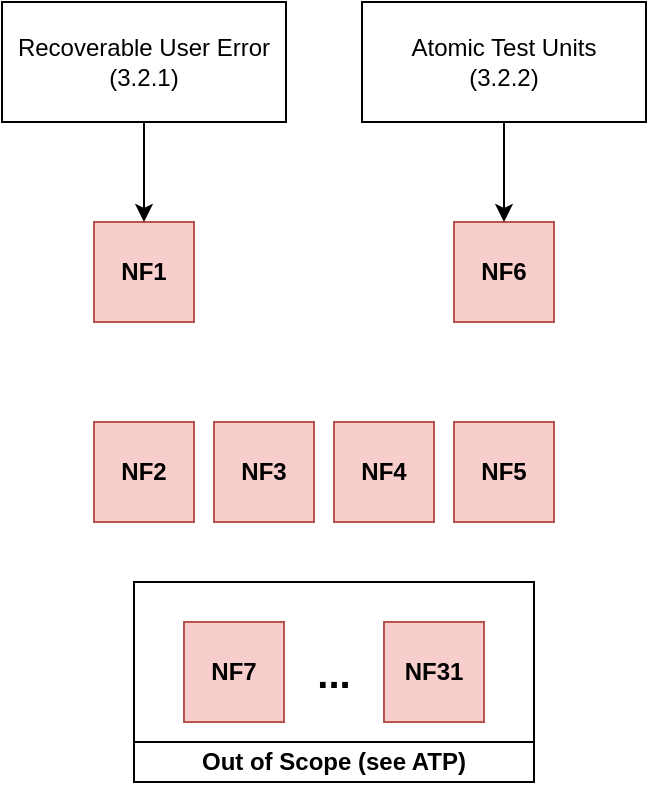 <mxfile version="21.1.5" type="device">
  <diagram id="Voua08AdZDDQkW3HY6Ca" name="Page-1">
    <mxGraphModel dx="2222" dy="822" grid="1" gridSize="10" guides="1" tooltips="1" connect="1" arrows="1" fold="1" page="1" pageScale="1" pageWidth="850" pageHeight="1100" math="0" shadow="0">
      <root>
        <mxCell id="0" />
        <mxCell id="1" parent="0" />
        <mxCell id="DReJ0ap7wg41NxFlK_kn-4" value="NF1" style="rounded=0;whiteSpace=wrap;html=1;fontStyle=1;fillColor=#f8cecc;strokeColor=#b85450;" parent="1" vertex="1">
          <mxGeometry x="-780" y="220" width="50" height="50" as="geometry" />
        </mxCell>
        <mxCell id="DReJ0ap7wg41NxFlK_kn-7" value="NF3" style="rounded=0;whiteSpace=wrap;html=1;fontStyle=1;fillColor=#f8cecc;strokeColor=#b85450;" parent="1" vertex="1">
          <mxGeometry x="-720" y="320" width="50" height="50" as="geometry" />
        </mxCell>
        <mxCell id="DReJ0ap7wg41NxFlK_kn-9" value="NF2" style="rounded=0;whiteSpace=wrap;html=1;fontStyle=1;fillColor=#f8cecc;strokeColor=#b85450;" parent="1" vertex="1">
          <mxGeometry x="-780" y="320" width="50" height="50" as="geometry" />
        </mxCell>
        <mxCell id="DReJ0ap7wg41NxFlK_kn-11" value="NF4" style="rounded=0;whiteSpace=wrap;html=1;fontStyle=1;fillColor=#f8cecc;strokeColor=#b85450;" parent="1" vertex="1">
          <mxGeometry x="-660" y="320" width="50" height="50" as="geometry" />
        </mxCell>
        <mxCell id="DReJ0ap7wg41NxFlK_kn-13" value="NF6" style="rounded=0;whiteSpace=wrap;html=1;fontStyle=1;fillColor=#f8cecc;strokeColor=#b85450;" parent="1" vertex="1">
          <mxGeometry x="-600" y="220" width="50" height="50" as="geometry" />
        </mxCell>
        <mxCell id="DReJ0ap7wg41NxFlK_kn-15" value="NF5" style="rounded=0;whiteSpace=wrap;html=1;fontStyle=1;fillColor=#f8cecc;strokeColor=#b85450;" parent="1" vertex="1">
          <mxGeometry x="-600" y="320" width="50" height="50" as="geometry" />
        </mxCell>
        <mxCell id="jAR4LRuD9jgdnwQJBeDO-10" style="edgeStyle=orthogonalEdgeStyle;rounded=0;orthogonalLoop=1;jettySize=auto;html=1;exitX=0.5;exitY=1;exitDx=0;exitDy=0;entryX=0.5;entryY=0;entryDx=0;entryDy=0;" parent="1" source="jAR4LRuD9jgdnwQJBeDO-1" target="DReJ0ap7wg41NxFlK_kn-4" edge="1">
          <mxGeometry relative="1" as="geometry" />
        </mxCell>
        <mxCell id="jAR4LRuD9jgdnwQJBeDO-1" value="&lt;div&gt;Recoverable User Error&lt;br&gt;&lt;/div&gt;&lt;div&gt;(3.2.1)&lt;br&gt;&lt;/div&gt;" style="rounded=0;whiteSpace=wrap;html=1;" parent="1" vertex="1">
          <mxGeometry x="-826" y="110" width="142" height="60" as="geometry" />
        </mxCell>
        <mxCell id="jAR4LRuD9jgdnwQJBeDO-11" style="edgeStyle=orthogonalEdgeStyle;rounded=0;orthogonalLoop=1;jettySize=auto;html=1;exitX=0.5;exitY=1;exitDx=0;exitDy=0;entryX=0.5;entryY=0;entryDx=0;entryDy=0;" parent="1" source="jAR4LRuD9jgdnwQJBeDO-5" target="DReJ0ap7wg41NxFlK_kn-13" edge="1">
          <mxGeometry relative="1" as="geometry" />
        </mxCell>
        <mxCell id="jAR4LRuD9jgdnwQJBeDO-5" value="&lt;div&gt;Atomic Test Units &lt;br&gt;&lt;/div&gt;&lt;div&gt;(3.2.2)&lt;br&gt;&lt;/div&gt;" style="rounded=0;whiteSpace=wrap;html=1;" parent="1" vertex="1">
          <mxGeometry x="-646" y="110" width="142" height="60" as="geometry" />
        </mxCell>
        <mxCell id="jAR4LRuD9jgdnwQJBeDO-9" value="Out of Scope (see ATP)" style="swimlane;whiteSpace=wrap;html=1;startSize=20;flipV=1;" parent="1" vertex="1">
          <mxGeometry x="-760" y="400" width="200" height="100" as="geometry" />
        </mxCell>
        <mxCell id="jAR4LRuD9jgdnwQJBeDO-8" value="" style="group" parent="jAR4LRuD9jgdnwQJBeDO-9" vertex="1" connectable="0">
          <mxGeometry x="25" y="20" width="150" height="50" as="geometry" />
        </mxCell>
        <mxCell id="DReJ0ap7wg41NxFlK_kn-17" value="NF7" style="rounded=0;whiteSpace=wrap;html=1;fontStyle=1;fillColor=#f8cecc;strokeColor=#b85450;" parent="jAR4LRuD9jgdnwQJBeDO-8" vertex="1">
          <mxGeometry width="50" height="50" as="geometry" />
        </mxCell>
        <mxCell id="LMuWAAleQIwrYkfR8JK3-19" value="NF31" style="rounded=0;whiteSpace=wrap;html=1;fontStyle=1;fillColor=#f8cecc;strokeColor=#b85450;" parent="jAR4LRuD9jgdnwQJBeDO-8" vertex="1">
          <mxGeometry x="100" width="50" height="50" as="geometry" />
        </mxCell>
        <mxCell id="jAR4LRuD9jgdnwQJBeDO-7" value="&lt;b&gt;&lt;font style=&quot;font-size: 20px;&quot;&gt;...&lt;/font&gt;&lt;/b&gt;" style="text;html=1;strokeColor=none;fillColor=none;align=center;verticalAlign=middle;whiteSpace=wrap;rounded=0;" parent="jAR4LRuD9jgdnwQJBeDO-8" vertex="1">
          <mxGeometry x="50" y="10" width="50" height="30" as="geometry" />
        </mxCell>
      </root>
    </mxGraphModel>
  </diagram>
</mxfile>
